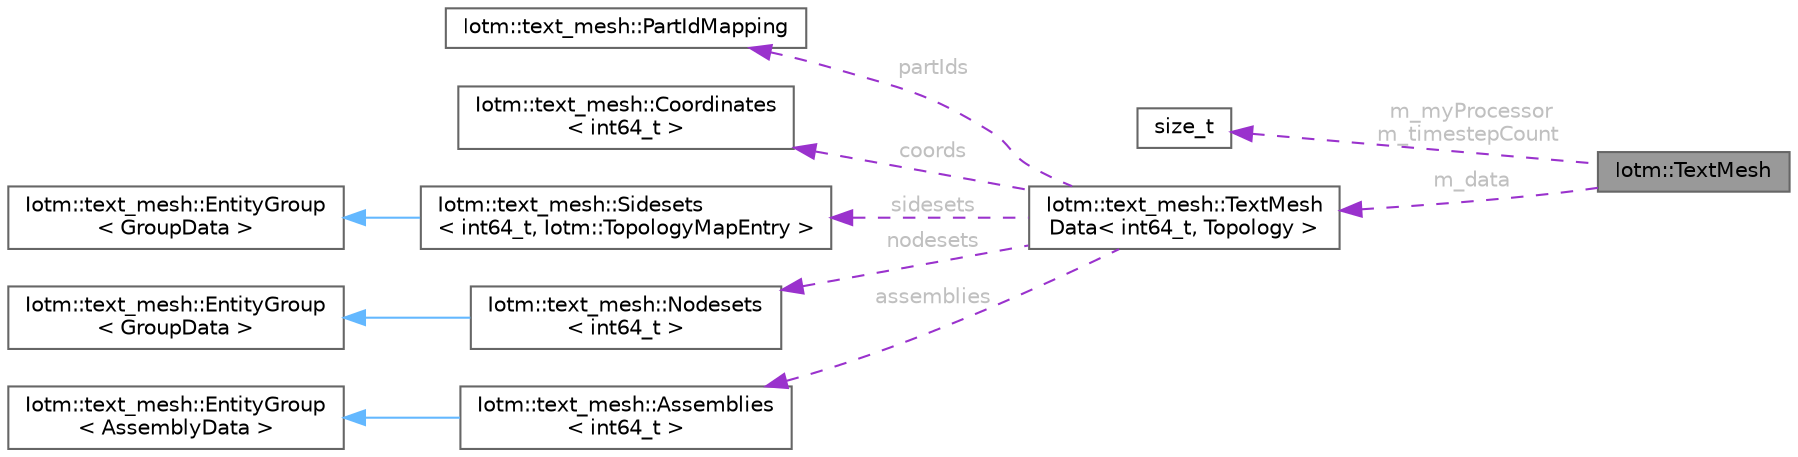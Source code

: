 digraph "Iotm::TextMesh"
{
 // INTERACTIVE_SVG=YES
 // LATEX_PDF_SIZE
  bgcolor="transparent";
  edge [fontname=Helvetica,fontsize=10,labelfontname=Helvetica,labelfontsize=10];
  node [fontname=Helvetica,fontsize=10,shape=box,height=0.2,width=0.4];
  rankdir="LR";
  Node1 [id="Node000001",label="Iotm::TextMesh",height=0.2,width=0.4,color="gray40", fillcolor="grey60", style="filled", fontcolor="black",tooltip=" "];
  Node2 -> Node1 [id="edge1_Node000001_Node000002",dir="back",color="darkorchid3",style="dashed",tooltip=" ",label=" m_myProcessor\nm_timestepCount",fontcolor="grey" ];
  Node2 [id="Node000002",label="size_t",height=0.2,width=0.4,color="gray40", fillcolor="white", style="filled",tooltip=" "];
  Node3 -> Node1 [id="edge2_Node000001_Node000003",dir="back",color="darkorchid3",style="dashed",tooltip=" ",label=" m_data",fontcolor="grey" ];
  Node3 [id="Node000003",label="Iotm::text_mesh::TextMesh\lData\< int64_t, Topology \>",height=0.2,width=0.4,color="gray40", fillcolor="white", style="filled",URL="$structIotm_1_1text__mesh_1_1TextMeshData.html",tooltip=" "];
  Node4 -> Node3 [id="edge3_Node000003_Node000004",dir="back",color="darkorchid3",style="dashed",tooltip=" ",label=" partIds",fontcolor="grey" ];
  Node4 [id="Node000004",label="Iotm::text_mesh::PartIdMapping",height=0.2,width=0.4,color="gray40", fillcolor="white", style="filled",URL="$classIotm_1_1text__mesh_1_1PartIdMapping.html",tooltip=" "];
  Node5 -> Node3 [id="edge4_Node000003_Node000005",dir="back",color="darkorchid3",style="dashed",tooltip=" ",label=" coords",fontcolor="grey" ];
  Node5 [id="Node000005",label="Iotm::text_mesh::Coordinates\l\< int64_t \>",height=0.2,width=0.4,color="gray40", fillcolor="white", style="filled",URL="$classIotm_1_1text__mesh_1_1Coordinates.html",tooltip=" "];
  Node6 -> Node3 [id="edge5_Node000003_Node000006",dir="back",color="darkorchid3",style="dashed",tooltip=" ",label=" sidesets",fontcolor="grey" ];
  Node6 [id="Node000006",label="Iotm::text_mesh::Sidesets\l\< int64_t, Iotm::TopologyMapEntry \>",height=0.2,width=0.4,color="gray40", fillcolor="white", style="filled",URL="$classIotm_1_1text__mesh_1_1Sidesets.html",tooltip=" "];
  Node7 -> Node6 [id="edge6_Node000006_Node000007",dir="back",color="steelblue1",style="solid",tooltip=" "];
  Node7 [id="Node000007",label="Iotm::text_mesh::EntityGroup\l\< GroupData \>",height=0.2,width=0.4,color="gray40", fillcolor="white", style="filled",URL="$classIotm_1_1text__mesh_1_1EntityGroup.html",tooltip=" "];
  Node8 -> Node3 [id="edge7_Node000003_Node000008",dir="back",color="darkorchid3",style="dashed",tooltip=" ",label=" nodesets",fontcolor="grey" ];
  Node8 [id="Node000008",label="Iotm::text_mesh::Nodesets\l\< int64_t \>",height=0.2,width=0.4,color="gray40", fillcolor="white", style="filled",URL="$classIotm_1_1text__mesh_1_1Nodesets.html",tooltip=" "];
  Node9 -> Node8 [id="edge8_Node000008_Node000009",dir="back",color="steelblue1",style="solid",tooltip=" "];
  Node9 [id="Node000009",label="Iotm::text_mesh::EntityGroup\l\< GroupData \>",height=0.2,width=0.4,color="gray40", fillcolor="white", style="filled",URL="$classIotm_1_1text__mesh_1_1EntityGroup.html",tooltip=" "];
  Node10 -> Node3 [id="edge9_Node000003_Node000010",dir="back",color="darkorchid3",style="dashed",tooltip=" ",label=" assemblies",fontcolor="grey" ];
  Node10 [id="Node000010",label="Iotm::text_mesh::Assemblies\l\< int64_t \>",height=0.2,width=0.4,color="gray40", fillcolor="white", style="filled",URL="$classIotm_1_1text__mesh_1_1Assemblies.html",tooltip=" "];
  Node11 -> Node10 [id="edge10_Node000010_Node000011",dir="back",color="steelblue1",style="solid",tooltip=" "];
  Node11 [id="Node000011",label="Iotm::text_mesh::EntityGroup\l\< AssemblyData \>",height=0.2,width=0.4,color="gray40", fillcolor="white", style="filled",URL="$classIotm_1_1text__mesh_1_1EntityGroup.html",tooltip=" "];
}
